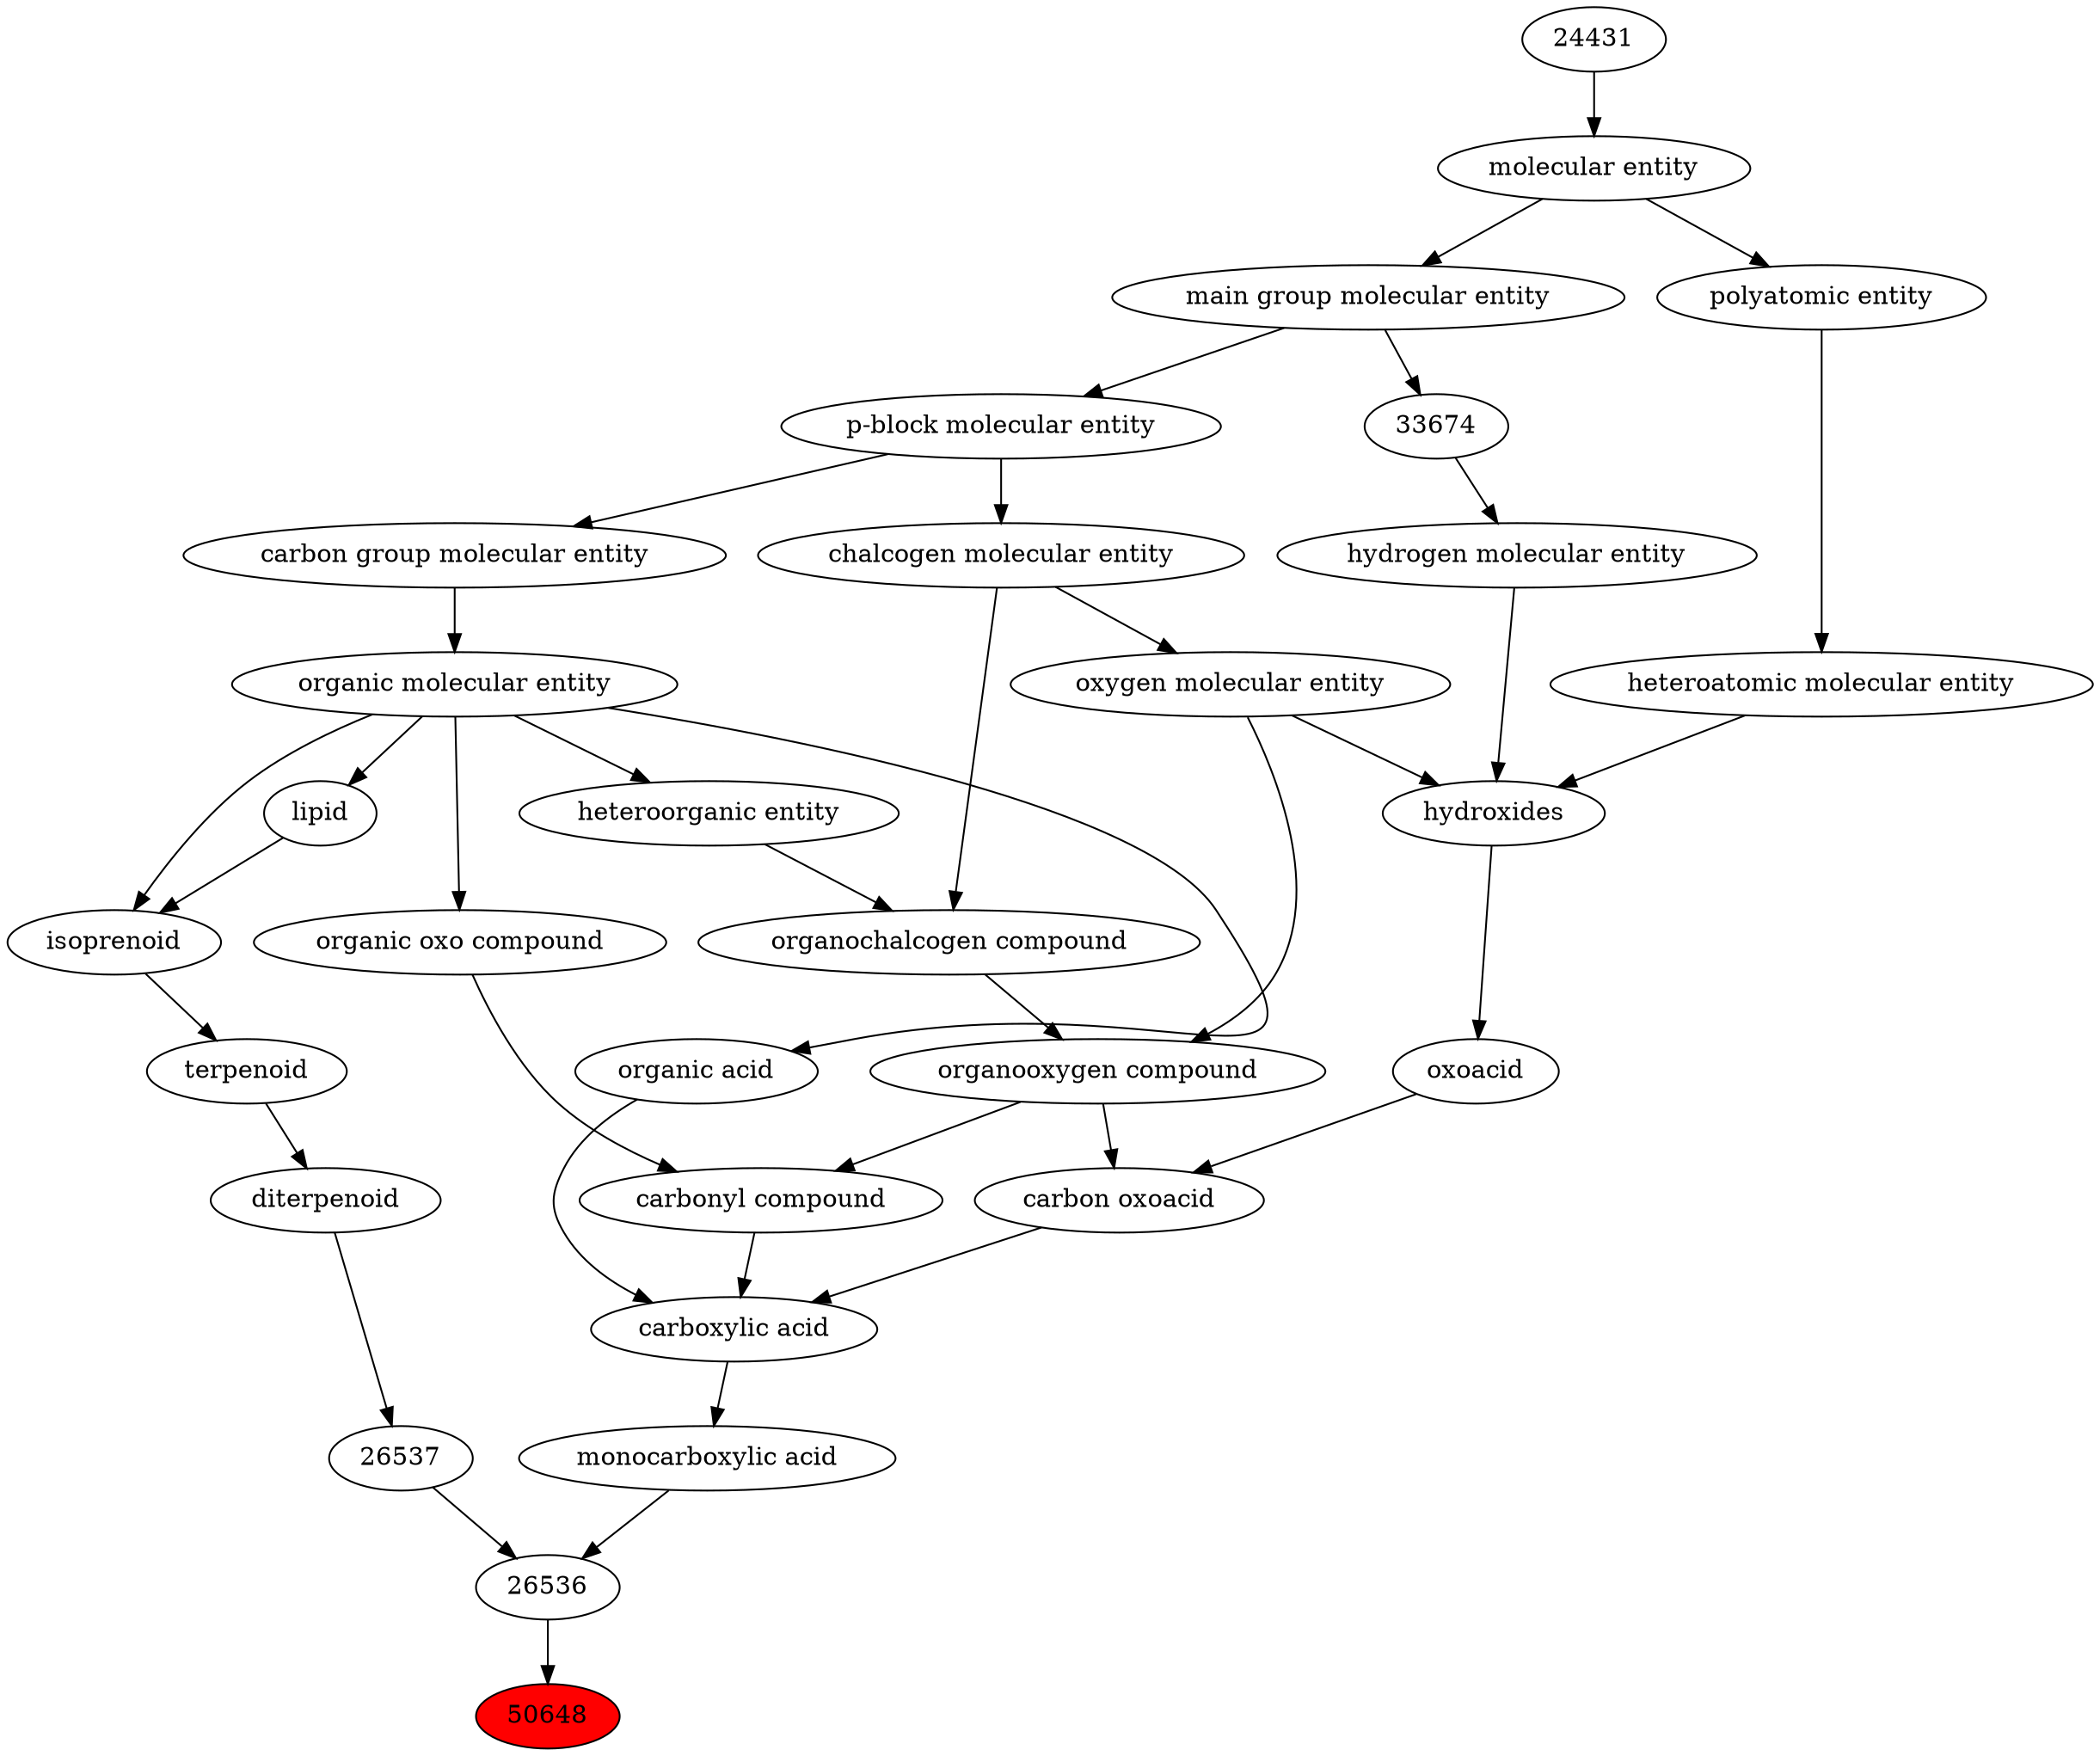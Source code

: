 digraph tree{ 
50648 [label="50648" fillcolor=red style=filled]
26536 -> 50648
26536 [label="26536"]
26537 -> 26536
25384 -> 26536
26537 [label="26537"]
23849 -> 26537
25384 [label="monocarboxylic acid"]
33575 -> 25384
23849 [label="diterpenoid"]
26873 -> 23849
33575 [label="carboxylic acid"]
36586 -> 33575
35605 -> 33575
64709 -> 33575
26873 [label="terpenoid"]
24913 -> 26873
36586 [label="carbonyl compound"]
36587 -> 36586
36963 -> 36586
35605 [label="carbon oxoacid"]
24833 -> 35605
36963 -> 35605
64709 [label="organic acid"]
50860 -> 64709
24913 [label="isoprenoid"]
18059 -> 24913
50860 -> 24913
36587 [label="organic oxo compound"]
50860 -> 36587
36963 [label="organooxygen compound"]
36962 -> 36963
25806 -> 36963
24833 [label="oxoacid"]
24651 -> 24833
50860 [label="organic molecular entity"]
33582 -> 50860
18059 [label="lipid"]
50860 -> 18059
36962 [label="organochalcogen compound"]
33285 -> 36962
33304 -> 36962
25806 [label="oxygen molecular entity"]
33304 -> 25806
24651 [label="hydroxides"]
25806 -> 24651
33608 -> 24651
37577 -> 24651
33582 [label="carbon group molecular entity"]
33675 -> 33582
33285 [label="heteroorganic entity"]
50860 -> 33285
33304 [label="chalcogen molecular entity"]
33675 -> 33304
33608 [label="hydrogen molecular entity"]
33674 -> 33608
37577 [label="heteroatomic molecular entity"]
36357 -> 37577
33675 [label="p-block molecular entity"]
33579 -> 33675
33674 [label="33674"]
33579 -> 33674
36357 [label="polyatomic entity"]
23367 -> 36357
33579 [label="main group molecular entity"]
23367 -> 33579
23367 [label="molecular entity"]
24431 -> 23367
24431 [label="24431"]
}